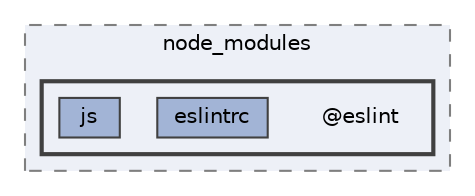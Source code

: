 digraph "pkiclassroomrescheduler/src/main/frontend/node_modules/@eslint"
{
 // LATEX_PDF_SIZE
  bgcolor="transparent";
  edge [fontname=Helvetica,fontsize=10,labelfontname=Helvetica,labelfontsize=10];
  node [fontname=Helvetica,fontsize=10,shape=box,height=0.2,width=0.4];
  compound=true
  subgraph clusterdir_72953eda66ccb3a2722c28e1c3e6c23b {
    graph [ bgcolor="#edf0f7", pencolor="grey50", label="node_modules", fontname=Helvetica,fontsize=10 style="filled,dashed", URL="dir_72953eda66ccb3a2722c28e1c3e6c23b.html",tooltip=""]
  subgraph clusterdir_a1608623ee8a8540ded54c71a2120f63 {
    graph [ bgcolor="#edf0f7", pencolor="grey25", label="", fontname=Helvetica,fontsize=10 style="filled,bold", URL="dir_a1608623ee8a8540ded54c71a2120f63.html",tooltip=""]
    dir_a1608623ee8a8540ded54c71a2120f63 [shape=plaintext, label="@eslint"];
  dir_69ad068b5d049d402a01d9f302a35c29 [label="eslintrc", fillcolor="#a2b4d6", color="grey25", style="filled", URL="dir_69ad068b5d049d402a01d9f302a35c29.html",tooltip=""];
  dir_a8d260e595a0daf81131cc247db21fa3 [label="js", fillcolor="#a2b4d6", color="grey25", style="filled", URL="dir_a8d260e595a0daf81131cc247db21fa3.html",tooltip=""];
  }
  }
}
